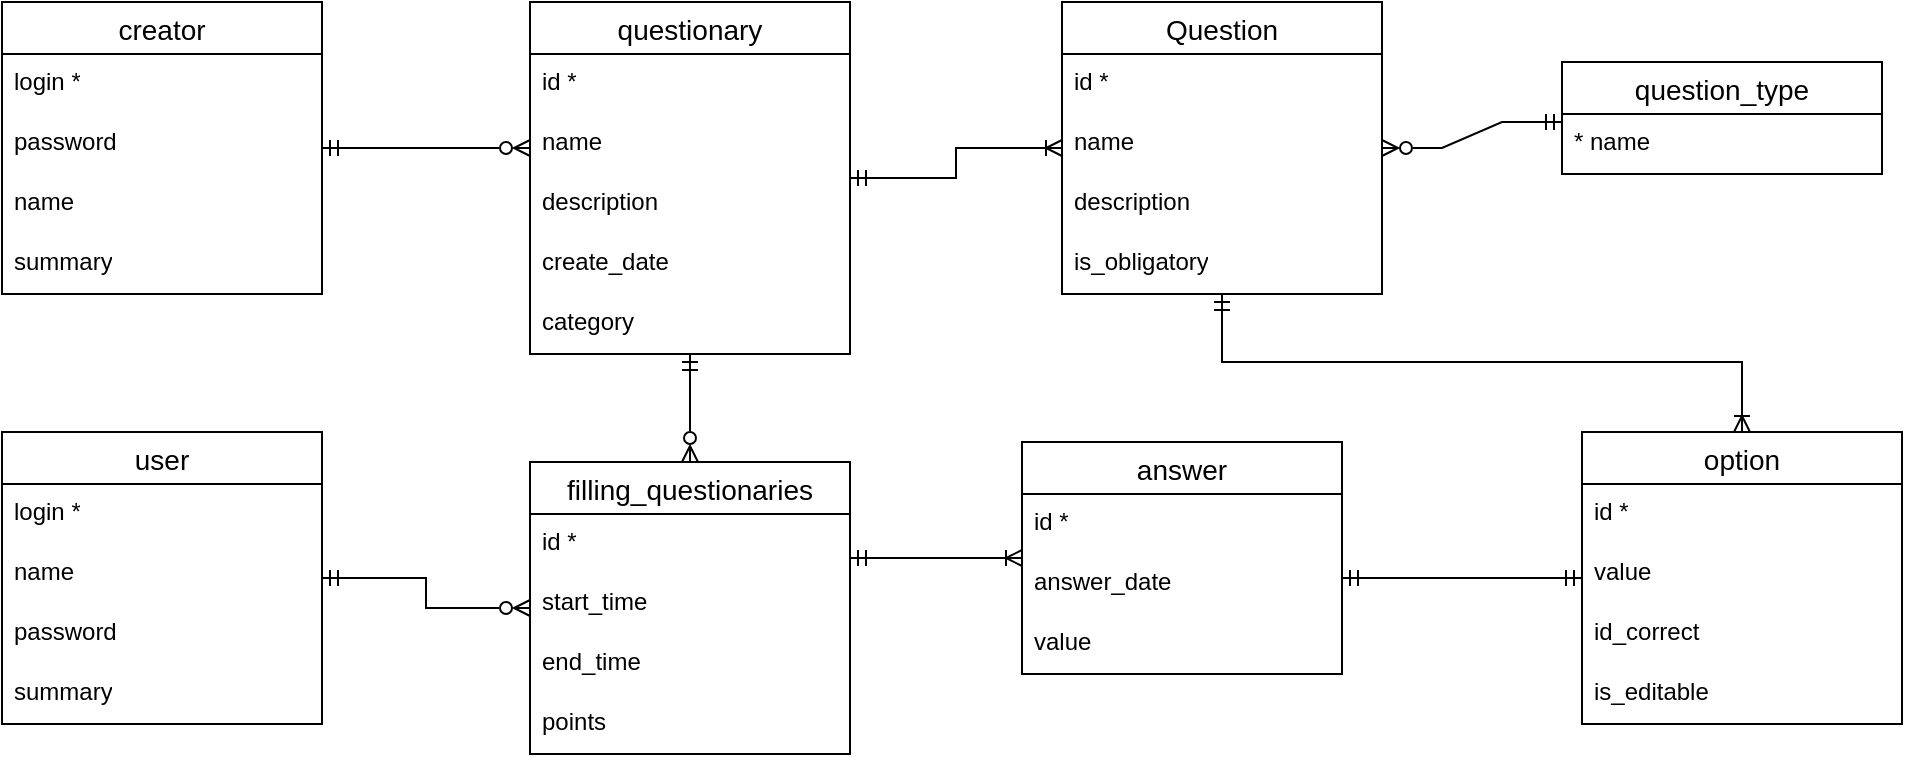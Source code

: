 <mxfile>
    <diagram name="Strona-1" id="jrEpjXRtSCmRKcJhSex6">
        <mxGraphModel dx="620" dy="888" grid="1" gridSize="10" guides="1" tooltips="1" connect="1" arrows="1" fold="1" page="1" pageScale="1" pageWidth="827" pageHeight="1169" math="0" shadow="0">
            <root>
                <mxCell id="0"/>
                <mxCell id="1" parent="0"/>
                <mxCell id="fxYp8NmHOeR06VL5ywAM-1" value="user" style="swimlane;fontStyle=0;childLayout=stackLayout;horizontal=1;startSize=26;horizontalStack=0;resizeParent=1;resizeParentMax=0;resizeLast=0;collapsible=1;marginBottom=0;align=center;fontSize=14;" parent="1" vertex="1">
                    <mxGeometry x="70" y="315" width="160" height="146" as="geometry"/>
                </mxCell>
                <mxCell id="fxYp8NmHOeR06VL5ywAM-4" value="login *" style="text;strokeColor=none;fillColor=none;spacingLeft=4;spacingRight=4;overflow=hidden;rotatable=0;points=[[0,0.5],[1,0.5]];portConstraint=eastwest;fontSize=12;whiteSpace=wrap;html=1;" parent="fxYp8NmHOeR06VL5ywAM-1" vertex="1">
                    <mxGeometry y="26" width="160" height="30" as="geometry"/>
                </mxCell>
                <mxCell id="fxYp8NmHOeR06VL5ywAM-2" value="name" style="text;strokeColor=none;fillColor=none;spacingLeft=4;spacingRight=4;overflow=hidden;rotatable=0;points=[[0,0.5],[1,0.5]];portConstraint=eastwest;fontSize=12;whiteSpace=wrap;html=1;" parent="fxYp8NmHOeR06VL5ywAM-1" vertex="1">
                    <mxGeometry y="56" width="160" height="30" as="geometry"/>
                </mxCell>
                <mxCell id="fxYp8NmHOeR06VL5ywAM-103" value="password" style="text;strokeColor=none;fillColor=none;spacingLeft=4;spacingRight=4;overflow=hidden;rotatable=0;points=[[0,0.5],[1,0.5]];portConstraint=eastwest;fontSize=12;whiteSpace=wrap;html=1;" parent="fxYp8NmHOeR06VL5ywAM-1" vertex="1">
                    <mxGeometry y="86" width="160" height="30" as="geometry"/>
                </mxCell>
                <mxCell id="fxYp8NmHOeR06VL5ywAM-3" value="summary" style="text;strokeColor=none;fillColor=none;spacingLeft=4;spacingRight=4;overflow=hidden;rotatable=0;points=[[0,0.5],[1,0.5]];portConstraint=eastwest;fontSize=12;whiteSpace=wrap;html=1;" parent="fxYp8NmHOeR06VL5ywAM-1" vertex="1">
                    <mxGeometry y="116" width="160" height="30" as="geometry"/>
                </mxCell>
                <mxCell id="fxYp8NmHOeR06VL5ywAM-5" value="questionary" style="swimlane;fontStyle=0;childLayout=stackLayout;horizontal=1;startSize=26;horizontalStack=0;resizeParent=1;resizeParentMax=0;resizeLast=0;collapsible=1;marginBottom=0;align=center;fontSize=14;" parent="1" vertex="1">
                    <mxGeometry x="334" y="100" width="160" height="176" as="geometry"/>
                </mxCell>
                <mxCell id="fxYp8NmHOeR06VL5ywAM-6" value="id *" style="text;strokeColor=none;fillColor=none;spacingLeft=4;spacingRight=4;overflow=hidden;rotatable=0;points=[[0,0.5],[1,0.5]];portConstraint=eastwest;fontSize=12;whiteSpace=wrap;html=1;" parent="fxYp8NmHOeR06VL5ywAM-5" vertex="1">
                    <mxGeometry y="26" width="160" height="30" as="geometry"/>
                </mxCell>
                <mxCell id="fxYp8NmHOeR06VL5ywAM-16" value="name" style="text;strokeColor=none;fillColor=none;spacingLeft=4;spacingRight=4;overflow=hidden;rotatable=0;points=[[0,0.5],[1,0.5]];portConstraint=eastwest;fontSize=12;whiteSpace=wrap;html=1;" parent="fxYp8NmHOeR06VL5ywAM-5" vertex="1">
                    <mxGeometry y="56" width="160" height="30" as="geometry"/>
                </mxCell>
                <mxCell id="fxYp8NmHOeR06VL5ywAM-44" value="description" style="text;strokeColor=none;fillColor=none;spacingLeft=4;spacingRight=4;overflow=hidden;rotatable=0;points=[[0,0.5],[1,0.5]];portConstraint=eastwest;fontSize=12;whiteSpace=wrap;html=1;" parent="fxYp8NmHOeR06VL5ywAM-5" vertex="1">
                    <mxGeometry y="86" width="160" height="30" as="geometry"/>
                </mxCell>
                <mxCell id="fxYp8NmHOeR06VL5ywAM-104" value="create_date" style="text;strokeColor=none;fillColor=none;spacingLeft=4;spacingRight=4;overflow=hidden;rotatable=0;points=[[0,0.5],[1,0.5]];portConstraint=eastwest;fontSize=12;whiteSpace=wrap;html=1;" parent="fxYp8NmHOeR06VL5ywAM-5" vertex="1">
                    <mxGeometry y="116" width="160" height="30" as="geometry"/>
                </mxCell>
                <mxCell id="fxYp8NmHOeR06VL5ywAM-18" value="category" style="text;strokeColor=none;fillColor=none;spacingLeft=4;spacingRight=4;overflow=hidden;rotatable=0;points=[[0,0.5],[1,0.5]];portConstraint=eastwest;fontSize=12;whiteSpace=wrap;html=1;" parent="fxYp8NmHOeR06VL5ywAM-5" vertex="1">
                    <mxGeometry y="146" width="160" height="30" as="geometry"/>
                </mxCell>
                <mxCell id="fxYp8NmHOeR06VL5ywAM-9" value="option" style="swimlane;fontStyle=0;childLayout=stackLayout;horizontal=1;startSize=26;horizontalStack=0;resizeParent=1;resizeParentMax=0;resizeLast=0;collapsible=1;marginBottom=0;align=center;fontSize=14;" parent="1" vertex="1">
                    <mxGeometry x="860" y="315" width="160" height="146" as="geometry"/>
                </mxCell>
                <mxCell id="fxYp8NmHOeR06VL5ywAM-34" value="id *" style="text;strokeColor=none;fillColor=none;spacingLeft=4;spacingRight=4;overflow=hidden;rotatable=0;points=[[0,0.5],[1,0.5]];portConstraint=eastwest;fontSize=12;whiteSpace=wrap;html=1;" parent="fxYp8NmHOeR06VL5ywAM-9" vertex="1">
                    <mxGeometry y="26" width="160" height="30" as="geometry"/>
                </mxCell>
                <mxCell id="fxYp8NmHOeR06VL5ywAM-10" value="value" style="text;strokeColor=none;fillColor=none;spacingLeft=4;spacingRight=4;overflow=hidden;rotatable=0;points=[[0,0.5],[1,0.5]];portConstraint=eastwest;fontSize=12;whiteSpace=wrap;html=1;" parent="fxYp8NmHOeR06VL5ywAM-9" vertex="1">
                    <mxGeometry y="56" width="160" height="30" as="geometry"/>
                </mxCell>
                <mxCell id="fxYp8NmHOeR06VL5ywAM-11" value="id_correct" style="text;strokeColor=none;fillColor=none;spacingLeft=4;spacingRight=4;overflow=hidden;rotatable=0;points=[[0,0.5],[1,0.5]];portConstraint=eastwest;fontSize=12;whiteSpace=wrap;html=1;" parent="fxYp8NmHOeR06VL5ywAM-9" vertex="1">
                    <mxGeometry y="86" width="160" height="30" as="geometry"/>
                </mxCell>
                <mxCell id="fxYp8NmHOeR06VL5ywAM-12" value="is_editable" style="text;strokeColor=none;fillColor=none;spacingLeft=4;spacingRight=4;overflow=hidden;rotatable=0;points=[[0,0.5],[1,0.5]];portConstraint=eastwest;fontSize=12;whiteSpace=wrap;html=1;" parent="fxYp8NmHOeR06VL5ywAM-9" vertex="1">
                    <mxGeometry y="116" width="160" height="30" as="geometry"/>
                </mxCell>
                <mxCell id="fxYp8NmHOeR06VL5ywAM-15" value="Question" style="swimlane;fontStyle=0;childLayout=stackLayout;horizontal=1;startSize=26;horizontalStack=0;resizeParent=1;resizeParentMax=0;resizeLast=0;collapsible=1;marginBottom=0;align=center;fontSize=14;" parent="1" vertex="1">
                    <mxGeometry x="600" y="100" width="160" height="146" as="geometry"/>
                </mxCell>
                <mxCell id="fxYp8NmHOeR06VL5ywAM-35" value="id *" style="text;strokeColor=none;fillColor=none;spacingLeft=4;spacingRight=4;overflow=hidden;rotatable=0;points=[[0,0.5],[1,0.5]];portConstraint=eastwest;fontSize=12;whiteSpace=wrap;html=1;" parent="fxYp8NmHOeR06VL5ywAM-15" vertex="1">
                    <mxGeometry y="26" width="160" height="30" as="geometry"/>
                </mxCell>
                <mxCell id="fxYp8NmHOeR06VL5ywAM-90" value="name" style="text;strokeColor=none;fillColor=none;spacingLeft=4;spacingRight=4;overflow=hidden;rotatable=0;points=[[0,0.5],[1,0.5]];portConstraint=eastwest;fontSize=12;whiteSpace=wrap;html=1;" parent="fxYp8NmHOeR06VL5ywAM-15" vertex="1">
                    <mxGeometry y="56" width="160" height="30" as="geometry"/>
                </mxCell>
                <mxCell id="fxYp8NmHOeR06VL5ywAM-91" value="description" style="text;strokeColor=none;fillColor=none;spacingLeft=4;spacingRight=4;overflow=hidden;rotatable=0;points=[[0,0.5],[1,0.5]];portConstraint=eastwest;fontSize=12;whiteSpace=wrap;html=1;" parent="fxYp8NmHOeR06VL5ywAM-15" vertex="1">
                    <mxGeometry y="86" width="160" height="30" as="geometry"/>
                </mxCell>
                <mxCell id="fxYp8NmHOeR06VL5ywAM-8" value="is_obligatory" style="text;strokeColor=none;fillColor=none;spacingLeft=4;spacingRight=4;overflow=hidden;rotatable=0;points=[[0,0.5],[1,0.5]];portConstraint=eastwest;fontSize=12;whiteSpace=wrap;html=1;" parent="fxYp8NmHOeR06VL5ywAM-15" vertex="1">
                    <mxGeometry y="116" width="160" height="30" as="geometry"/>
                </mxCell>
                <mxCell id="fxYp8NmHOeR06VL5ywAM-20" value="" style="edgeStyle=orthogonalEdgeStyle;fontSize=12;html=1;endArrow=ERzeroToMany;endFill=0;rounded=0;startArrow=ERmandOne;startFill=0;" parent="1" source="fxYp8NmHOeR06VL5ywAM-5" target="fxYp8NmHOeR06VL5ywAM-36" edge="1">
                    <mxGeometry width="100" height="100" relative="1" as="geometry">
                        <mxPoint x="150" y="506" as="sourcePoint"/>
                        <mxPoint x="370" y="300" as="targetPoint"/>
                    </mxGeometry>
                </mxCell>
                <mxCell id="fxYp8NmHOeR06VL5ywAM-22" value="" style="edgeStyle=orthogonalEdgeStyle;fontSize=12;html=1;endArrow=ERzeroToMany;startArrow=ERmandOne;rounded=0;startFill=0;endFill=0;" parent="1" source="fxYp8NmHOeR06VL5ywAM-24" target="fxYp8NmHOeR06VL5ywAM-5" edge="1">
                    <mxGeometry width="100" height="100" relative="1" as="geometry">
                        <mxPoint x="320" y="440" as="sourcePoint"/>
                        <mxPoint x="420" y="340" as="targetPoint"/>
                        <Array as="points">
                            <mxPoint x="310" y="173"/>
                            <mxPoint x="310" y="173"/>
                        </Array>
                    </mxGeometry>
                </mxCell>
                <mxCell id="fxYp8NmHOeR06VL5ywAM-24" value="creator" style="swimlane;fontStyle=0;childLayout=stackLayout;horizontal=1;startSize=26;horizontalStack=0;resizeParent=1;resizeParentMax=0;resizeLast=0;collapsible=1;marginBottom=0;align=center;fontSize=14;" parent="1" vertex="1">
                    <mxGeometry x="70" y="100" width="160" height="146" as="geometry"/>
                </mxCell>
                <mxCell id="fxYp8NmHOeR06VL5ywAM-25" value="login *" style="text;strokeColor=none;fillColor=none;spacingLeft=4;spacingRight=4;overflow=hidden;rotatable=0;points=[[0,0.5],[1,0.5]];portConstraint=eastwest;fontSize=12;whiteSpace=wrap;html=1;" parent="fxYp8NmHOeR06VL5ywAM-24" vertex="1">
                    <mxGeometry y="26" width="160" height="30" as="geometry"/>
                </mxCell>
                <mxCell id="fxYp8NmHOeR06VL5ywAM-32" value="password" style="text;strokeColor=none;fillColor=none;spacingLeft=4;spacingRight=4;overflow=hidden;rotatable=0;points=[[0,0.5],[1,0.5]];portConstraint=eastwest;fontSize=12;whiteSpace=wrap;html=1;" parent="fxYp8NmHOeR06VL5ywAM-24" vertex="1">
                    <mxGeometry y="56" width="160" height="30" as="geometry"/>
                </mxCell>
                <mxCell id="fxYp8NmHOeR06VL5ywAM-26" value="name" style="text;strokeColor=none;fillColor=none;spacingLeft=4;spacingRight=4;overflow=hidden;rotatable=0;points=[[0,0.5],[1,0.5]];portConstraint=eastwest;fontSize=12;whiteSpace=wrap;html=1;" parent="fxYp8NmHOeR06VL5ywAM-24" vertex="1">
                    <mxGeometry y="86" width="160" height="30" as="geometry"/>
                </mxCell>
                <mxCell id="fxYp8NmHOeR06VL5ywAM-27" value="summary" style="text;strokeColor=none;fillColor=none;spacingLeft=4;spacingRight=4;overflow=hidden;rotatable=0;points=[[0,0.5],[1,0.5]];portConstraint=eastwest;fontSize=12;whiteSpace=wrap;html=1;" parent="fxYp8NmHOeR06VL5ywAM-24" vertex="1">
                    <mxGeometry y="116" width="160" height="30" as="geometry"/>
                </mxCell>
                <mxCell id="fxYp8NmHOeR06VL5ywAM-29" value="" style="edgeStyle=elbowEdgeStyle;fontSize=12;html=1;endArrow=ERmandOne;startArrow=ERzeroToMany;rounded=0;endFill=0;startFill=0;" parent="1" source="fxYp8NmHOeR06VL5ywAM-36" target="fxYp8NmHOeR06VL5ywAM-1" edge="1">
                    <mxGeometry width="100" height="100" relative="1" as="geometry">
                        <mxPoint x="480" y="700" as="sourcePoint"/>
                        <mxPoint x="360" y="460" as="targetPoint"/>
                        <Array as="points"/>
                    </mxGeometry>
                </mxCell>
                <mxCell id="fxYp8NmHOeR06VL5ywAM-30" value="" style="edgeStyle=orthogonalEdgeStyle;fontSize=12;html=1;endArrow=ERoneToMany;startArrow=ERmandOne;rounded=0;endFill=0;" parent="1" source="fxYp8NmHOeR06VL5ywAM-5" target="fxYp8NmHOeR06VL5ywAM-15" edge="1">
                    <mxGeometry width="100" height="100" relative="1" as="geometry">
                        <mxPoint x="340" y="760" as="sourcePoint"/>
                        <mxPoint x="440" y="660" as="targetPoint"/>
                    </mxGeometry>
                </mxCell>
                <mxCell id="fxYp8NmHOeR06VL5ywAM-31" value="" style="edgeStyle=orthogonalEdgeStyle;fontSize=12;html=1;endArrow=ERoneToMany;startArrow=ERmandOne;rounded=0;startFill=0;endFill=0;" parent="1" source="fxYp8NmHOeR06VL5ywAM-15" target="fxYp8NmHOeR06VL5ywAM-9" edge="1">
                    <mxGeometry width="100" height="100" relative="1" as="geometry">
                        <mxPoint x="430" y="490" as="sourcePoint"/>
                        <mxPoint x="420" y="700" as="targetPoint"/>
                        <Array as="points">
                            <mxPoint x="680" y="280"/>
                            <mxPoint x="940" y="280"/>
                        </Array>
                    </mxGeometry>
                </mxCell>
                <mxCell id="fxYp8NmHOeR06VL5ywAM-36" value="filling_questionaries" style="swimlane;fontStyle=0;childLayout=stackLayout;horizontal=1;startSize=26;horizontalStack=0;resizeParent=1;resizeParentMax=0;resizeLast=0;collapsible=1;marginBottom=0;align=center;fontSize=14;" parent="1" vertex="1">
                    <mxGeometry x="334" y="330" width="160" height="146" as="geometry"/>
                </mxCell>
                <mxCell id="6" value="id *" style="text;strokeColor=none;fillColor=none;spacingLeft=4;spacingRight=4;overflow=hidden;rotatable=0;points=[[0,0.5],[1,0.5]];portConstraint=eastwest;fontSize=12;whiteSpace=wrap;html=1;" vertex="1" parent="fxYp8NmHOeR06VL5ywAM-36">
                    <mxGeometry y="26" width="160" height="30" as="geometry"/>
                </mxCell>
                <mxCell id="fxYp8NmHOeR06VL5ywAM-37" value="start_time" style="text;strokeColor=none;fillColor=none;spacingLeft=4;spacingRight=4;overflow=hidden;rotatable=0;points=[[0,0.5],[1,0.5]];portConstraint=eastwest;fontSize=12;whiteSpace=wrap;html=1;" parent="fxYp8NmHOeR06VL5ywAM-36" vertex="1">
                    <mxGeometry y="56" width="160" height="30" as="geometry"/>
                </mxCell>
                <mxCell id="fxYp8NmHOeR06VL5ywAM-40" value="end_time" style="text;strokeColor=none;fillColor=none;spacingLeft=4;spacingRight=4;overflow=hidden;rotatable=0;points=[[0,0.5],[1,0.5]];portConstraint=eastwest;fontSize=12;whiteSpace=wrap;html=1;" parent="fxYp8NmHOeR06VL5ywAM-36" vertex="1">
                    <mxGeometry y="86" width="160" height="30" as="geometry"/>
                </mxCell>
                <mxCell id="fxYp8NmHOeR06VL5ywAM-41" value="points" style="text;strokeColor=none;fillColor=none;spacingLeft=4;spacingRight=4;overflow=hidden;rotatable=0;points=[[0,0.5],[1,0.5]];portConstraint=eastwest;fontSize=12;whiteSpace=wrap;html=1;" parent="fxYp8NmHOeR06VL5ywAM-36" vertex="1">
                    <mxGeometry y="116" width="160" height="30" as="geometry"/>
                </mxCell>
                <mxCell id="fxYp8NmHOeR06VL5ywAM-85" value="answer" style="swimlane;fontStyle=0;childLayout=stackLayout;horizontal=1;startSize=26;horizontalStack=0;resizeParent=1;resizeParentMax=0;resizeLast=0;collapsible=1;marginBottom=0;align=center;fontSize=14;" parent="1" vertex="1">
                    <mxGeometry x="580" y="320" width="160" height="116" as="geometry"/>
                </mxCell>
                <mxCell id="fxYp8NmHOeR06VL5ywAM-86" value="id *" style="text;strokeColor=none;fillColor=none;spacingLeft=4;spacingRight=4;overflow=hidden;rotatable=0;points=[[0,0.5],[1,0.5]];portConstraint=eastwest;fontSize=12;whiteSpace=wrap;html=1;" parent="fxYp8NmHOeR06VL5ywAM-85" vertex="1">
                    <mxGeometry y="26" width="160" height="30" as="geometry"/>
                </mxCell>
                <mxCell id="fxYp8NmHOeR06VL5ywAM-105" value="answer_date" style="text;strokeColor=none;fillColor=none;spacingLeft=4;spacingRight=4;overflow=hidden;rotatable=0;points=[[0,0.5],[1,0.5]];portConstraint=eastwest;fontSize=12;whiteSpace=wrap;html=1;" parent="fxYp8NmHOeR06VL5ywAM-85" vertex="1">
                    <mxGeometry y="56" width="160" height="30" as="geometry"/>
                </mxCell>
                <mxCell id="fxYp8NmHOeR06VL5ywAM-87" value="value" style="text;strokeColor=none;fillColor=none;spacingLeft=4;spacingRight=4;overflow=hidden;rotatable=0;points=[[0,0.5],[1,0.5]];portConstraint=eastwest;fontSize=12;whiteSpace=wrap;html=1;" parent="fxYp8NmHOeR06VL5ywAM-85" vertex="1">
                    <mxGeometry y="86" width="160" height="30" as="geometry"/>
                </mxCell>
                <mxCell id="fxYp8NmHOeR06VL5ywAM-92" value="" style="edgeStyle=orthogonalEdgeStyle;fontSize=12;html=1;endArrow=ERoneToMany;startArrow=ERmandOne;rounded=0;endFill=0;" parent="1" source="fxYp8NmHOeR06VL5ywAM-36" target="fxYp8NmHOeR06VL5ywAM-85" edge="1">
                    <mxGeometry width="100" height="100" relative="1" as="geometry">
                        <mxPoint x="504" y="183" as="sourcePoint"/>
                        <mxPoint x="540" y="350" as="targetPoint"/>
                        <Array as="points">
                            <mxPoint x="520" y="378"/>
                            <mxPoint x="520" y="378"/>
                        </Array>
                    </mxGeometry>
                </mxCell>
                <mxCell id="fxYp8NmHOeR06VL5ywAM-94" value="question_type" style="swimlane;fontStyle=0;childLayout=stackLayout;horizontal=1;startSize=26;horizontalStack=0;resizeParent=1;resizeParentMax=0;resizeLast=0;collapsible=1;marginBottom=0;align=center;fontSize=14;" parent="1" vertex="1">
                    <mxGeometry x="850" y="130" width="160" height="56" as="geometry"/>
                </mxCell>
                <mxCell id="fxYp8NmHOeR06VL5ywAM-96" value="* name" style="text;strokeColor=none;fillColor=none;spacingLeft=4;spacingRight=4;overflow=hidden;rotatable=0;points=[[0,0.5],[1,0.5]];portConstraint=eastwest;fontSize=12;whiteSpace=wrap;html=1;" parent="fxYp8NmHOeR06VL5ywAM-94" vertex="1">
                    <mxGeometry y="26" width="160" height="30" as="geometry"/>
                </mxCell>
                <mxCell id="fxYp8NmHOeR06VL5ywAM-102" value="" style="edgeStyle=entityRelationEdgeStyle;fontSize=12;html=1;endArrow=ERmandOne;startArrow=ERzeroToMany;rounded=0;startFill=0;" parent="1" source="fxYp8NmHOeR06VL5ywAM-15" edge="1">
                    <mxGeometry width="100" height="100" relative="1" as="geometry">
                        <mxPoint x="800" y="120" as="sourcePoint"/>
                        <mxPoint x="850" y="160" as="targetPoint"/>
                    </mxGeometry>
                </mxCell>
                <mxCell id="3" value="" style="edgeStyle=orthogonalEdgeStyle;fontSize=12;html=1;endArrow=ERmandOne;startArrow=ERmandOne;rounded=0;startFill=0;endFill=0;" edge="1" parent="1" source="fxYp8NmHOeR06VL5ywAM-85" target="fxYp8NmHOeR06VL5ywAM-9">
                    <mxGeometry width="100" height="100" relative="1" as="geometry">
                        <mxPoint x="723" y="445.996" as="sourcePoint"/>
                        <mxPoint x="827" y="445.996" as="targetPoint"/>
                        <Array as="points">
                            <mxPoint x="810" y="388"/>
                            <mxPoint x="810" y="388"/>
                        </Array>
                    </mxGeometry>
                </mxCell>
            </root>
        </mxGraphModel>
    </diagram>
</mxfile>